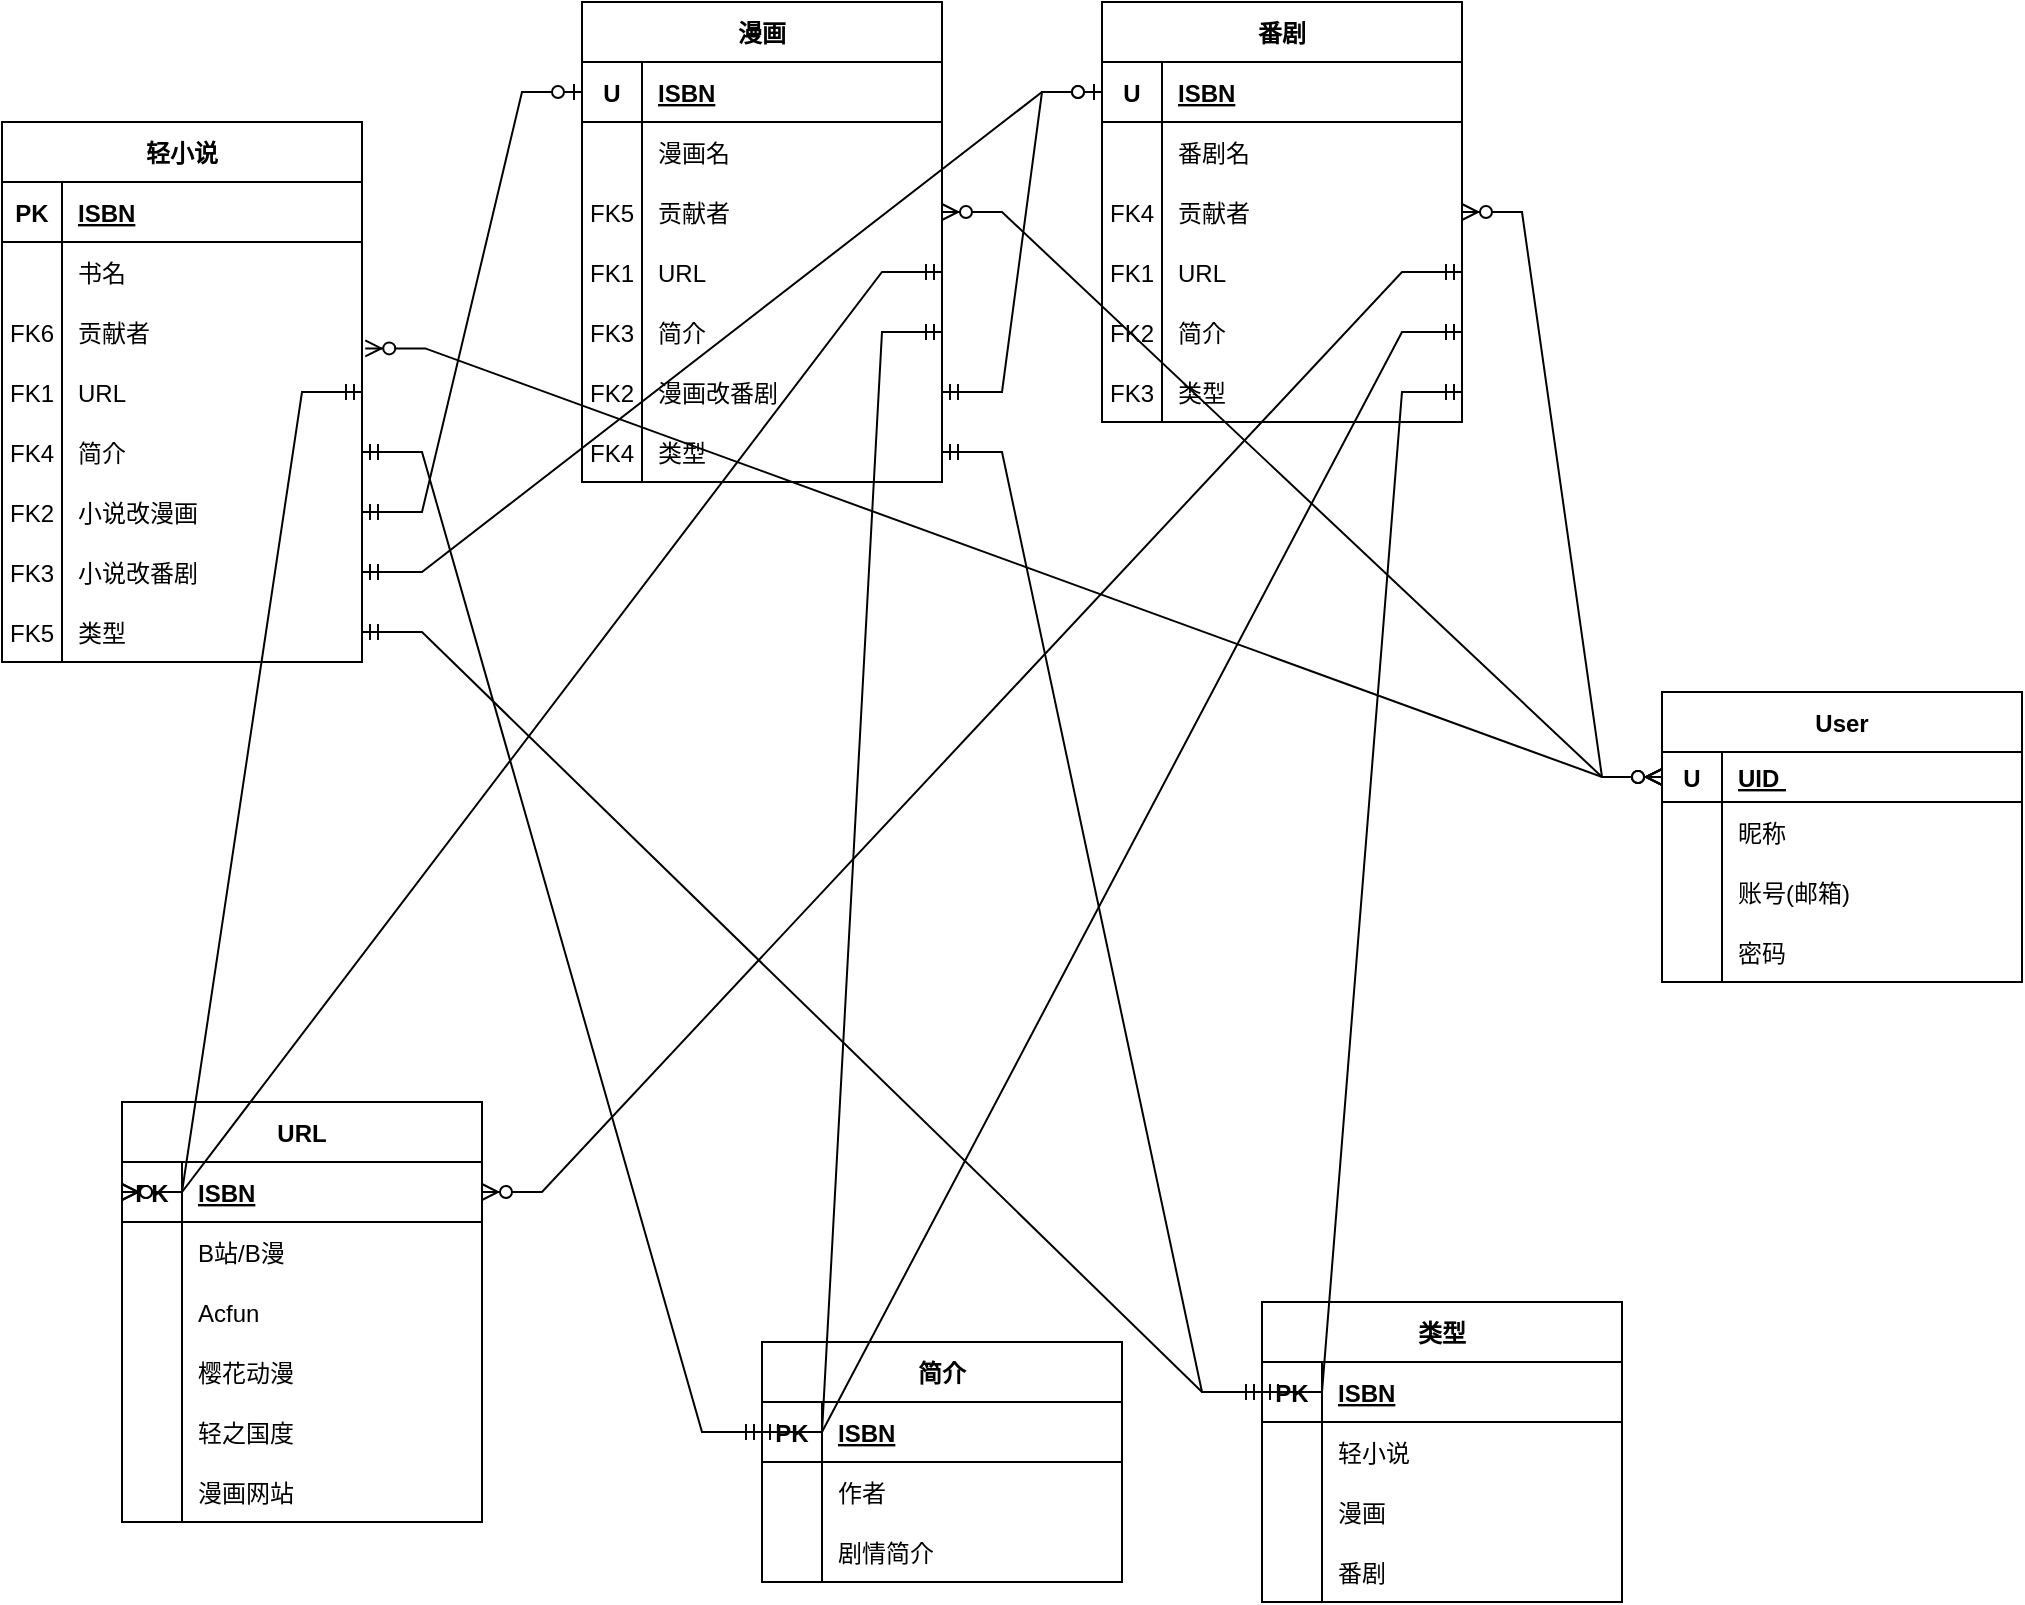 <mxfile version="20.8.16" type="device"><diagram id="R2lEEEUBdFMjLlhIrx00" name="Page-1"><mxGraphModel dx="1050" dy="629" grid="1" gridSize="10" guides="1" tooltips="1" connect="1" arrows="1" fold="1" page="1" pageScale="1" pageWidth="850" pageHeight="1100" math="0" shadow="0" extFonts="Permanent Marker^https://fonts.googleapis.com/css?family=Permanent+Marker"><root><mxCell id="0"/><mxCell id="1" parent="0"/><mxCell id="3ui_xK7xJdjEdf-9Djij-5" value="User" style="shape=table;startSize=30;container=1;collapsible=1;childLayout=tableLayout;fixedRows=1;rowLines=0;fontStyle=1;align=center;resizeLast=1;" parent="1" vertex="1"><mxGeometry x="860" y="475" width="180" height="145" as="geometry"/></mxCell><mxCell id="3ui_xK7xJdjEdf-9Djij-6" value="" style="shape=tableRow;horizontal=0;startSize=0;swimlaneHead=0;swimlaneBody=0;fillColor=none;collapsible=0;dropTarget=0;points=[[0,0.5],[1,0.5]];portConstraint=eastwest;top=0;left=0;right=0;bottom=1;" parent="3ui_xK7xJdjEdf-9Djij-5" vertex="1"><mxGeometry y="30" width="180" height="25" as="geometry"/></mxCell><mxCell id="3ui_xK7xJdjEdf-9Djij-7" value="U" style="shape=partialRectangle;connectable=0;fillColor=none;top=0;left=0;bottom=0;right=0;fontStyle=1;overflow=hidden;" parent="3ui_xK7xJdjEdf-9Djij-6" vertex="1"><mxGeometry width="30" height="25" as="geometry"><mxRectangle width="30" height="25" as="alternateBounds"/></mxGeometry></mxCell><mxCell id="3ui_xK7xJdjEdf-9Djij-8" value="UID " style="shape=partialRectangle;connectable=0;fillColor=none;top=0;left=0;bottom=0;right=0;align=left;spacingLeft=6;fontStyle=5;overflow=hidden;" parent="3ui_xK7xJdjEdf-9Djij-6" vertex="1"><mxGeometry x="30" width="150" height="25" as="geometry"><mxRectangle width="150" height="25" as="alternateBounds"/></mxGeometry></mxCell><mxCell id="3ui_xK7xJdjEdf-9Djij-9" value="" style="shape=tableRow;horizontal=0;startSize=0;swimlaneHead=0;swimlaneBody=0;fillColor=none;collapsible=0;dropTarget=0;points=[[0,0.5],[1,0.5]];portConstraint=eastwest;top=0;left=0;right=0;bottom=0;" parent="3ui_xK7xJdjEdf-9Djij-5" vertex="1"><mxGeometry y="55" width="180" height="30" as="geometry"/></mxCell><mxCell id="3ui_xK7xJdjEdf-9Djij-10" value="" style="shape=partialRectangle;connectable=0;fillColor=none;top=0;left=0;bottom=0;right=0;editable=1;overflow=hidden;" parent="3ui_xK7xJdjEdf-9Djij-9" vertex="1"><mxGeometry width="30" height="30" as="geometry"><mxRectangle width="30" height="30" as="alternateBounds"/></mxGeometry></mxCell><mxCell id="3ui_xK7xJdjEdf-9Djij-11" value="昵称" style="shape=partialRectangle;connectable=0;fillColor=none;top=0;left=0;bottom=0;right=0;align=left;spacingLeft=6;overflow=hidden;" parent="3ui_xK7xJdjEdf-9Djij-9" vertex="1"><mxGeometry x="30" width="150" height="30" as="geometry"><mxRectangle width="150" height="30" as="alternateBounds"/></mxGeometry></mxCell><mxCell id="3ui_xK7xJdjEdf-9Djij-15" value="" style="shape=tableRow;horizontal=0;startSize=0;swimlaneHead=0;swimlaneBody=0;fillColor=none;collapsible=0;dropTarget=0;points=[[0,0.5],[1,0.5]];portConstraint=eastwest;top=0;left=0;right=0;bottom=0;" parent="3ui_xK7xJdjEdf-9Djij-5" vertex="1"><mxGeometry y="85" width="180" height="30" as="geometry"/></mxCell><mxCell id="3ui_xK7xJdjEdf-9Djij-16" value="" style="shape=partialRectangle;connectable=0;fillColor=none;top=0;left=0;bottom=0;right=0;editable=1;overflow=hidden;" parent="3ui_xK7xJdjEdf-9Djij-15" vertex="1"><mxGeometry width="30" height="30" as="geometry"><mxRectangle width="30" height="30" as="alternateBounds"/></mxGeometry></mxCell><mxCell id="3ui_xK7xJdjEdf-9Djij-17" value="账号(邮箱)" style="shape=partialRectangle;connectable=0;fillColor=none;top=0;left=0;bottom=0;right=0;align=left;spacingLeft=6;overflow=hidden;" parent="3ui_xK7xJdjEdf-9Djij-15" vertex="1"><mxGeometry x="30" width="150" height="30" as="geometry"><mxRectangle width="150" height="30" as="alternateBounds"/></mxGeometry></mxCell><mxCell id="3ui_xK7xJdjEdf-9Djij-18" value="" style="shape=tableRow;horizontal=0;startSize=0;swimlaneHead=0;swimlaneBody=0;fillColor=none;collapsible=0;dropTarget=0;points=[[0,0.5],[1,0.5]];portConstraint=eastwest;top=0;left=0;right=0;bottom=0;" parent="3ui_xK7xJdjEdf-9Djij-5" vertex="1"><mxGeometry y="115" width="180" height="30" as="geometry"/></mxCell><mxCell id="3ui_xK7xJdjEdf-9Djij-19" value="" style="shape=partialRectangle;connectable=0;fillColor=none;top=0;left=0;bottom=0;right=0;editable=1;overflow=hidden;" parent="3ui_xK7xJdjEdf-9Djij-18" vertex="1"><mxGeometry width="30" height="30" as="geometry"><mxRectangle width="30" height="30" as="alternateBounds"/></mxGeometry></mxCell><mxCell id="3ui_xK7xJdjEdf-9Djij-20" value="密码" style="shape=partialRectangle;connectable=0;fillColor=none;top=0;left=0;bottom=0;right=0;align=left;spacingLeft=6;overflow=hidden;" parent="3ui_xK7xJdjEdf-9Djij-18" vertex="1"><mxGeometry x="30" width="150" height="30" as="geometry"><mxRectangle width="150" height="30" as="alternateBounds"/></mxGeometry></mxCell><mxCell id="3ui_xK7xJdjEdf-9Djij-45" value="轻小说" style="shape=table;startSize=30;container=1;collapsible=1;childLayout=tableLayout;fixedRows=1;rowLines=0;fontStyle=1;align=center;resizeLast=1;" parent="1" vertex="1"><mxGeometry x="30" y="190" width="180" height="270" as="geometry"/></mxCell><mxCell id="3ui_xK7xJdjEdf-9Djij-46" value="" style="shape=tableRow;horizontal=0;startSize=0;swimlaneHead=0;swimlaneBody=0;fillColor=none;collapsible=0;dropTarget=0;points=[[0,0.5],[1,0.5]];portConstraint=eastwest;top=0;left=0;right=0;bottom=1;" parent="3ui_xK7xJdjEdf-9Djij-45" vertex="1"><mxGeometry y="30" width="180" height="30" as="geometry"/></mxCell><mxCell id="3ui_xK7xJdjEdf-9Djij-47" value="PK" style="shape=partialRectangle;connectable=0;fillColor=none;top=0;left=0;bottom=0;right=0;fontStyle=1;overflow=hidden;" parent="3ui_xK7xJdjEdf-9Djij-46" vertex="1"><mxGeometry width="30" height="30" as="geometry"><mxRectangle width="30" height="30" as="alternateBounds"/></mxGeometry></mxCell><mxCell id="3ui_xK7xJdjEdf-9Djij-48" value="ISBN" style="shape=partialRectangle;connectable=0;fillColor=none;top=0;left=0;bottom=0;right=0;align=left;spacingLeft=6;fontStyle=5;overflow=hidden;" parent="3ui_xK7xJdjEdf-9Djij-46" vertex="1"><mxGeometry x="30" width="150" height="30" as="geometry"><mxRectangle width="150" height="30" as="alternateBounds"/></mxGeometry></mxCell><mxCell id="3ui_xK7xJdjEdf-9Djij-49" value="" style="shape=tableRow;horizontal=0;startSize=0;swimlaneHead=0;swimlaneBody=0;fillColor=none;collapsible=0;dropTarget=0;points=[[0,0.5],[1,0.5]];portConstraint=eastwest;top=0;left=0;right=0;bottom=0;" parent="3ui_xK7xJdjEdf-9Djij-45" vertex="1"><mxGeometry y="60" width="180" height="30" as="geometry"/></mxCell><mxCell id="3ui_xK7xJdjEdf-9Djij-50" value="" style="shape=partialRectangle;connectable=0;fillColor=none;top=0;left=0;bottom=0;right=0;editable=1;overflow=hidden;" parent="3ui_xK7xJdjEdf-9Djij-49" vertex="1"><mxGeometry width="30" height="30" as="geometry"><mxRectangle width="30" height="30" as="alternateBounds"/></mxGeometry></mxCell><mxCell id="3ui_xK7xJdjEdf-9Djij-51" value="书名" style="shape=partialRectangle;connectable=0;fillColor=none;top=0;left=0;bottom=0;right=0;align=left;spacingLeft=6;overflow=hidden;" parent="3ui_xK7xJdjEdf-9Djij-49" vertex="1"><mxGeometry x="30" width="150" height="30" as="geometry"><mxRectangle width="150" height="30" as="alternateBounds"/></mxGeometry></mxCell><mxCell id="3ui_xK7xJdjEdf-9Djij-52" value="" style="shape=tableRow;horizontal=0;startSize=0;swimlaneHead=0;swimlaneBody=0;fillColor=none;collapsible=0;dropTarget=0;points=[[0,0.5],[1,0.5]];portConstraint=eastwest;top=0;left=0;right=0;bottom=0;" parent="3ui_xK7xJdjEdf-9Djij-45" vertex="1"><mxGeometry y="90" width="180" height="30" as="geometry"/></mxCell><mxCell id="3ui_xK7xJdjEdf-9Djij-53" value="FK6" style="shape=partialRectangle;connectable=0;fillColor=none;top=0;left=0;bottom=0;right=0;editable=1;overflow=hidden;" parent="3ui_xK7xJdjEdf-9Djij-52" vertex="1"><mxGeometry width="30" height="30" as="geometry"><mxRectangle width="30" height="30" as="alternateBounds"/></mxGeometry></mxCell><mxCell id="3ui_xK7xJdjEdf-9Djij-54" value="贡献者" style="shape=partialRectangle;connectable=0;fillColor=none;top=0;left=0;bottom=0;right=0;align=left;spacingLeft=6;overflow=hidden;" parent="3ui_xK7xJdjEdf-9Djij-52" vertex="1"><mxGeometry x="30" width="150" height="30" as="geometry"><mxRectangle width="150" height="30" as="alternateBounds"/></mxGeometry></mxCell><mxCell id="3ui_xK7xJdjEdf-9Djij-116" value="" style="shape=tableRow;horizontal=0;startSize=0;swimlaneHead=0;swimlaneBody=0;fillColor=none;collapsible=0;dropTarget=0;points=[[0,0.5],[1,0.5]];portConstraint=eastwest;top=0;left=0;right=0;bottom=0;" parent="3ui_xK7xJdjEdf-9Djij-45" vertex="1"><mxGeometry y="120" width="180" height="30" as="geometry"/></mxCell><mxCell id="3ui_xK7xJdjEdf-9Djij-117" value="FK1" style="shape=partialRectangle;connectable=0;fillColor=none;top=0;left=0;bottom=0;right=0;editable=1;overflow=hidden;" parent="3ui_xK7xJdjEdf-9Djij-116" vertex="1"><mxGeometry width="30" height="30" as="geometry"><mxRectangle width="30" height="30" as="alternateBounds"/></mxGeometry></mxCell><mxCell id="3ui_xK7xJdjEdf-9Djij-118" value="URL" style="shape=partialRectangle;connectable=0;fillColor=none;top=0;left=0;bottom=0;right=0;align=left;spacingLeft=6;overflow=hidden;" parent="3ui_xK7xJdjEdf-9Djij-116" vertex="1"><mxGeometry x="30" width="150" height="30" as="geometry"><mxRectangle width="150" height="30" as="alternateBounds"/></mxGeometry></mxCell><mxCell id="3ui_xK7xJdjEdf-9Djij-55" value="" style="shape=tableRow;horizontal=0;startSize=0;swimlaneHead=0;swimlaneBody=0;fillColor=none;collapsible=0;dropTarget=0;points=[[0,0.5],[1,0.5]];portConstraint=eastwest;top=0;left=0;right=0;bottom=0;" parent="3ui_xK7xJdjEdf-9Djij-45" vertex="1"><mxGeometry y="150" width="180" height="30" as="geometry"/></mxCell><mxCell id="3ui_xK7xJdjEdf-9Djij-56" value="FK4" style="shape=partialRectangle;connectable=0;fillColor=none;top=0;left=0;bottom=0;right=0;editable=1;overflow=hidden;" parent="3ui_xK7xJdjEdf-9Djij-55" vertex="1"><mxGeometry width="30" height="30" as="geometry"><mxRectangle width="30" height="30" as="alternateBounds"/></mxGeometry></mxCell><mxCell id="3ui_xK7xJdjEdf-9Djij-57" value="简介" style="shape=partialRectangle;connectable=0;fillColor=none;top=0;left=0;bottom=0;right=0;align=left;spacingLeft=6;overflow=hidden;" parent="3ui_xK7xJdjEdf-9Djij-55" vertex="1"><mxGeometry x="30" width="150" height="30" as="geometry"><mxRectangle width="150" height="30" as="alternateBounds"/></mxGeometry></mxCell><mxCell id="3ui_xK7xJdjEdf-9Djij-132" value="" style="shape=tableRow;horizontal=0;startSize=0;swimlaneHead=0;swimlaneBody=0;fillColor=none;collapsible=0;dropTarget=0;points=[[0,0.5],[1,0.5]];portConstraint=eastwest;top=0;left=0;right=0;bottom=0;" parent="3ui_xK7xJdjEdf-9Djij-45" vertex="1"><mxGeometry y="180" width="180" height="30" as="geometry"/></mxCell><mxCell id="3ui_xK7xJdjEdf-9Djij-133" value="FK2" style="shape=partialRectangle;connectable=0;fillColor=none;top=0;left=0;bottom=0;right=0;editable=1;overflow=hidden;" parent="3ui_xK7xJdjEdf-9Djij-132" vertex="1"><mxGeometry width="30" height="30" as="geometry"><mxRectangle width="30" height="30" as="alternateBounds"/></mxGeometry></mxCell><mxCell id="3ui_xK7xJdjEdf-9Djij-134" value="小说改漫画" style="shape=partialRectangle;connectable=0;fillColor=none;top=0;left=0;bottom=0;right=0;align=left;spacingLeft=6;overflow=hidden;" parent="3ui_xK7xJdjEdf-9Djij-132" vertex="1"><mxGeometry x="30" width="150" height="30" as="geometry"><mxRectangle width="150" height="30" as="alternateBounds"/></mxGeometry></mxCell><mxCell id="3ui_xK7xJdjEdf-9Djij-189" value="" style="shape=tableRow;horizontal=0;startSize=0;swimlaneHead=0;swimlaneBody=0;fillColor=none;collapsible=0;dropTarget=0;points=[[0,0.5],[1,0.5]];portConstraint=eastwest;top=0;left=0;right=0;bottom=0;" parent="3ui_xK7xJdjEdf-9Djij-45" vertex="1"><mxGeometry y="210" width="180" height="30" as="geometry"/></mxCell><mxCell id="3ui_xK7xJdjEdf-9Djij-190" value="FK3" style="shape=partialRectangle;connectable=0;fillColor=none;top=0;left=0;bottom=0;right=0;editable=1;overflow=hidden;" parent="3ui_xK7xJdjEdf-9Djij-189" vertex="1"><mxGeometry width="30" height="30" as="geometry"><mxRectangle width="30" height="30" as="alternateBounds"/></mxGeometry></mxCell><mxCell id="3ui_xK7xJdjEdf-9Djij-191" value="小说改番剧" style="shape=partialRectangle;connectable=0;fillColor=none;top=0;left=0;bottom=0;right=0;align=left;spacingLeft=6;overflow=hidden;" parent="3ui_xK7xJdjEdf-9Djij-189" vertex="1"><mxGeometry x="30" width="150" height="30" as="geometry"><mxRectangle width="150" height="30" as="alternateBounds"/></mxGeometry></mxCell><mxCell id="3ui_xK7xJdjEdf-9Djij-135" value="" style="shape=tableRow;horizontal=0;startSize=0;swimlaneHead=0;swimlaneBody=0;fillColor=none;collapsible=0;dropTarget=0;points=[[0,0.5],[1,0.5]];portConstraint=eastwest;top=0;left=0;right=0;bottom=0;" parent="3ui_xK7xJdjEdf-9Djij-45" vertex="1"><mxGeometry y="240" width="180" height="30" as="geometry"/></mxCell><mxCell id="3ui_xK7xJdjEdf-9Djij-136" value="FK5" style="shape=partialRectangle;connectable=0;fillColor=none;top=0;left=0;bottom=0;right=0;editable=1;overflow=hidden;" parent="3ui_xK7xJdjEdf-9Djij-135" vertex="1"><mxGeometry width="30" height="30" as="geometry"><mxRectangle width="30" height="30" as="alternateBounds"/></mxGeometry></mxCell><mxCell id="3ui_xK7xJdjEdf-9Djij-137" value="类型" style="shape=partialRectangle;connectable=0;fillColor=none;top=0;left=0;bottom=0;right=0;align=left;spacingLeft=6;overflow=hidden;" parent="3ui_xK7xJdjEdf-9Djij-135" vertex="1"><mxGeometry x="30" width="150" height="30" as="geometry"><mxRectangle width="150" height="30" as="alternateBounds"/></mxGeometry></mxCell><mxCell id="3ui_xK7xJdjEdf-9Djij-59" value="漫画" style="shape=table;startSize=30;container=1;collapsible=1;childLayout=tableLayout;fixedRows=1;rowLines=0;fontStyle=1;align=center;resizeLast=1;" parent="1" vertex="1"><mxGeometry x="320" y="130" width="180" height="240" as="geometry"/></mxCell><mxCell id="3ui_xK7xJdjEdf-9Djij-60" value="" style="shape=tableRow;horizontal=0;startSize=0;swimlaneHead=0;swimlaneBody=0;fillColor=none;collapsible=0;dropTarget=0;points=[[0,0.5],[1,0.5]];portConstraint=eastwest;top=0;left=0;right=0;bottom=1;" parent="3ui_xK7xJdjEdf-9Djij-59" vertex="1"><mxGeometry y="30" width="180" height="30" as="geometry"/></mxCell><mxCell id="3ui_xK7xJdjEdf-9Djij-61" value="U" style="shape=partialRectangle;connectable=0;fillColor=none;top=0;left=0;bottom=0;right=0;fontStyle=1;overflow=hidden;" parent="3ui_xK7xJdjEdf-9Djij-60" vertex="1"><mxGeometry width="30" height="30" as="geometry"><mxRectangle width="30" height="30" as="alternateBounds"/></mxGeometry></mxCell><mxCell id="3ui_xK7xJdjEdf-9Djij-62" value="ISBN" style="shape=partialRectangle;connectable=0;fillColor=none;top=0;left=0;bottom=0;right=0;align=left;spacingLeft=6;fontStyle=5;overflow=hidden;" parent="3ui_xK7xJdjEdf-9Djij-60" vertex="1"><mxGeometry x="30" width="150" height="30" as="geometry"><mxRectangle width="150" height="30" as="alternateBounds"/></mxGeometry></mxCell><mxCell id="3ui_xK7xJdjEdf-9Djij-63" value="" style="shape=tableRow;horizontal=0;startSize=0;swimlaneHead=0;swimlaneBody=0;fillColor=none;collapsible=0;dropTarget=0;points=[[0,0.5],[1,0.5]];portConstraint=eastwest;top=0;left=0;right=0;bottom=0;" parent="3ui_xK7xJdjEdf-9Djij-59" vertex="1"><mxGeometry y="60" width="180" height="30" as="geometry"/></mxCell><mxCell id="3ui_xK7xJdjEdf-9Djij-64" value="" style="shape=partialRectangle;connectable=0;fillColor=none;top=0;left=0;bottom=0;right=0;editable=1;overflow=hidden;" parent="3ui_xK7xJdjEdf-9Djij-63" vertex="1"><mxGeometry width="30" height="30" as="geometry"><mxRectangle width="30" height="30" as="alternateBounds"/></mxGeometry></mxCell><mxCell id="3ui_xK7xJdjEdf-9Djij-65" value="漫画名    " style="shape=partialRectangle;connectable=0;fillColor=none;top=0;left=0;bottom=0;right=0;align=left;spacingLeft=6;overflow=hidden;" parent="3ui_xK7xJdjEdf-9Djij-63" vertex="1"><mxGeometry x="30" width="150" height="30" as="geometry"><mxRectangle width="150" height="30" as="alternateBounds"/></mxGeometry></mxCell><mxCell id="3ui_xK7xJdjEdf-9Djij-66" value="" style="shape=tableRow;horizontal=0;startSize=0;swimlaneHead=0;swimlaneBody=0;fillColor=none;collapsible=0;dropTarget=0;points=[[0,0.5],[1,0.5]];portConstraint=eastwest;top=0;left=0;right=0;bottom=0;" parent="3ui_xK7xJdjEdf-9Djij-59" vertex="1"><mxGeometry y="90" width="180" height="30" as="geometry"/></mxCell><mxCell id="3ui_xK7xJdjEdf-9Djij-67" value="FK5" style="shape=partialRectangle;connectable=0;fillColor=none;top=0;left=0;bottom=0;right=0;editable=1;overflow=hidden;" parent="3ui_xK7xJdjEdf-9Djij-66" vertex="1"><mxGeometry width="30" height="30" as="geometry"><mxRectangle width="30" height="30" as="alternateBounds"/></mxGeometry></mxCell><mxCell id="3ui_xK7xJdjEdf-9Djij-68" value="贡献者" style="shape=partialRectangle;connectable=0;fillColor=none;top=0;left=0;bottom=0;right=0;align=left;spacingLeft=6;overflow=hidden;" parent="3ui_xK7xJdjEdf-9Djij-66" vertex="1"><mxGeometry x="30" width="150" height="30" as="geometry"><mxRectangle width="150" height="30" as="alternateBounds"/></mxGeometry></mxCell><mxCell id="3ui_xK7xJdjEdf-9Djij-120" value="" style="shape=tableRow;horizontal=0;startSize=0;swimlaneHead=0;swimlaneBody=0;fillColor=none;collapsible=0;dropTarget=0;points=[[0,0.5],[1,0.5]];portConstraint=eastwest;top=0;left=0;right=0;bottom=0;" parent="3ui_xK7xJdjEdf-9Djij-59" vertex="1"><mxGeometry y="120" width="180" height="30" as="geometry"/></mxCell><mxCell id="3ui_xK7xJdjEdf-9Djij-121" value="FK1" style="shape=partialRectangle;connectable=0;fillColor=none;top=0;left=0;bottom=0;right=0;editable=1;overflow=hidden;" parent="3ui_xK7xJdjEdf-9Djij-120" vertex="1"><mxGeometry width="30" height="30" as="geometry"><mxRectangle width="30" height="30" as="alternateBounds"/></mxGeometry></mxCell><mxCell id="3ui_xK7xJdjEdf-9Djij-122" value="URL" style="shape=partialRectangle;connectable=0;fillColor=none;top=0;left=0;bottom=0;right=0;align=left;spacingLeft=6;overflow=hidden;" parent="3ui_xK7xJdjEdf-9Djij-120" vertex="1"><mxGeometry x="30" width="150" height="30" as="geometry"><mxRectangle width="150" height="30" as="alternateBounds"/></mxGeometry></mxCell><mxCell id="3ui_xK7xJdjEdf-9Djij-123" value="" style="shape=tableRow;horizontal=0;startSize=0;swimlaneHead=0;swimlaneBody=0;fillColor=none;collapsible=0;dropTarget=0;points=[[0,0.5],[1,0.5]];portConstraint=eastwest;top=0;left=0;right=0;bottom=0;" parent="3ui_xK7xJdjEdf-9Djij-59" vertex="1"><mxGeometry y="150" width="180" height="30" as="geometry"/></mxCell><mxCell id="3ui_xK7xJdjEdf-9Djij-124" value="FK3" style="shape=partialRectangle;connectable=0;fillColor=none;top=0;left=0;bottom=0;right=0;editable=1;overflow=hidden;" parent="3ui_xK7xJdjEdf-9Djij-123" vertex="1"><mxGeometry width="30" height="30" as="geometry"><mxRectangle width="30" height="30" as="alternateBounds"/></mxGeometry></mxCell><mxCell id="3ui_xK7xJdjEdf-9Djij-125" value="简介" style="shape=partialRectangle;connectable=0;fillColor=none;top=0;left=0;bottom=0;right=0;align=left;spacingLeft=6;overflow=hidden;" parent="3ui_xK7xJdjEdf-9Djij-123" vertex="1"><mxGeometry x="30" width="150" height="30" as="geometry"><mxRectangle width="150" height="30" as="alternateBounds"/></mxGeometry></mxCell><mxCell id="3ui_xK7xJdjEdf-9Djij-192" value="" style="shape=tableRow;horizontal=0;startSize=0;swimlaneHead=0;swimlaneBody=0;fillColor=none;collapsible=0;dropTarget=0;points=[[0,0.5],[1,0.5]];portConstraint=eastwest;top=0;left=0;right=0;bottom=0;" parent="3ui_xK7xJdjEdf-9Djij-59" vertex="1"><mxGeometry y="180" width="180" height="30" as="geometry"/></mxCell><mxCell id="3ui_xK7xJdjEdf-9Djij-193" value="FK2" style="shape=partialRectangle;connectable=0;fillColor=none;top=0;left=0;bottom=0;right=0;editable=1;overflow=hidden;" parent="3ui_xK7xJdjEdf-9Djij-192" vertex="1"><mxGeometry width="30" height="30" as="geometry"><mxRectangle width="30" height="30" as="alternateBounds"/></mxGeometry></mxCell><mxCell id="3ui_xK7xJdjEdf-9Djij-194" value="漫画改番剧" style="shape=partialRectangle;connectable=0;fillColor=none;top=0;left=0;bottom=0;right=0;align=left;spacingLeft=6;overflow=hidden;" parent="3ui_xK7xJdjEdf-9Djij-192" vertex="1"><mxGeometry x="30" width="150" height="30" as="geometry"><mxRectangle width="150" height="30" as="alternateBounds"/></mxGeometry></mxCell><mxCell id="3ui_xK7xJdjEdf-9Djij-139" value="" style="shape=tableRow;horizontal=0;startSize=0;swimlaneHead=0;swimlaneBody=0;fillColor=none;collapsible=0;dropTarget=0;points=[[0,0.5],[1,0.5]];portConstraint=eastwest;top=0;left=0;right=0;bottom=0;" parent="3ui_xK7xJdjEdf-9Djij-59" vertex="1"><mxGeometry y="210" width="180" height="30" as="geometry"/></mxCell><mxCell id="3ui_xK7xJdjEdf-9Djij-140" value="FK4" style="shape=partialRectangle;connectable=0;fillColor=none;top=0;left=0;bottom=0;right=0;editable=1;overflow=hidden;" parent="3ui_xK7xJdjEdf-9Djij-139" vertex="1"><mxGeometry width="30" height="30" as="geometry"><mxRectangle width="30" height="30" as="alternateBounds"/></mxGeometry></mxCell><mxCell id="3ui_xK7xJdjEdf-9Djij-141" value="类型" style="shape=partialRectangle;connectable=0;fillColor=none;top=0;left=0;bottom=0;right=0;align=left;spacingLeft=6;overflow=hidden;" parent="3ui_xK7xJdjEdf-9Djij-139" vertex="1"><mxGeometry x="30" width="150" height="30" as="geometry"><mxRectangle width="150" height="30" as="alternateBounds"/></mxGeometry></mxCell><mxCell id="3ui_xK7xJdjEdf-9Djij-72" value="番剧" style="shape=table;startSize=30;container=1;collapsible=1;childLayout=tableLayout;fixedRows=1;rowLines=0;fontStyle=1;align=center;resizeLast=1;" parent="1" vertex="1"><mxGeometry x="580" y="130" width="180" height="210" as="geometry"/></mxCell><mxCell id="3ui_xK7xJdjEdf-9Djij-73" value="" style="shape=tableRow;horizontal=0;startSize=0;swimlaneHead=0;swimlaneBody=0;fillColor=none;collapsible=0;dropTarget=0;points=[[0,0.5],[1,0.5]];portConstraint=eastwest;top=0;left=0;right=0;bottom=1;" parent="3ui_xK7xJdjEdf-9Djij-72" vertex="1"><mxGeometry y="30" width="180" height="30" as="geometry"/></mxCell><mxCell id="3ui_xK7xJdjEdf-9Djij-74" value="U" style="shape=partialRectangle;connectable=0;fillColor=none;top=0;left=0;bottom=0;right=0;fontStyle=1;overflow=hidden;" parent="3ui_xK7xJdjEdf-9Djij-73" vertex="1"><mxGeometry width="30" height="30" as="geometry"><mxRectangle width="30" height="30" as="alternateBounds"/></mxGeometry></mxCell><mxCell id="3ui_xK7xJdjEdf-9Djij-75" value="ISBN" style="shape=partialRectangle;connectable=0;fillColor=none;top=0;left=0;bottom=0;right=0;align=left;spacingLeft=6;fontStyle=5;overflow=hidden;" parent="3ui_xK7xJdjEdf-9Djij-73" vertex="1"><mxGeometry x="30" width="150" height="30" as="geometry"><mxRectangle width="150" height="30" as="alternateBounds"/></mxGeometry></mxCell><mxCell id="3ui_xK7xJdjEdf-9Djij-76" value="" style="shape=tableRow;horizontal=0;startSize=0;swimlaneHead=0;swimlaneBody=0;fillColor=none;collapsible=0;dropTarget=0;points=[[0,0.5],[1,0.5]];portConstraint=eastwest;top=0;left=0;right=0;bottom=0;" parent="3ui_xK7xJdjEdf-9Djij-72" vertex="1"><mxGeometry y="60" width="180" height="30" as="geometry"/></mxCell><mxCell id="3ui_xK7xJdjEdf-9Djij-77" value="" style="shape=partialRectangle;connectable=0;fillColor=none;top=0;left=0;bottom=0;right=0;editable=1;overflow=hidden;" parent="3ui_xK7xJdjEdf-9Djij-76" vertex="1"><mxGeometry width="30" height="30" as="geometry"><mxRectangle width="30" height="30" as="alternateBounds"/></mxGeometry></mxCell><mxCell id="3ui_xK7xJdjEdf-9Djij-78" value="番剧名" style="shape=partialRectangle;connectable=0;fillColor=none;top=0;left=0;bottom=0;right=0;align=left;spacingLeft=6;overflow=hidden;" parent="3ui_xK7xJdjEdf-9Djij-76" vertex="1"><mxGeometry x="30" width="150" height="30" as="geometry"><mxRectangle width="150" height="30" as="alternateBounds"/></mxGeometry></mxCell><mxCell id="3ui_xK7xJdjEdf-9Djij-79" value="" style="shape=tableRow;horizontal=0;startSize=0;swimlaneHead=0;swimlaneBody=0;fillColor=none;collapsible=0;dropTarget=0;points=[[0,0.5],[1,0.5]];portConstraint=eastwest;top=0;left=0;right=0;bottom=0;" parent="3ui_xK7xJdjEdf-9Djij-72" vertex="1"><mxGeometry y="90" width="180" height="30" as="geometry"/></mxCell><mxCell id="3ui_xK7xJdjEdf-9Djij-80" value="FK4" style="shape=partialRectangle;connectable=0;fillColor=none;top=0;left=0;bottom=0;right=0;editable=1;overflow=hidden;" parent="3ui_xK7xJdjEdf-9Djij-79" vertex="1"><mxGeometry width="30" height="30" as="geometry"><mxRectangle width="30" height="30" as="alternateBounds"/></mxGeometry></mxCell><mxCell id="3ui_xK7xJdjEdf-9Djij-81" value="贡献者" style="shape=partialRectangle;connectable=0;fillColor=none;top=0;left=0;bottom=0;right=0;align=left;spacingLeft=6;overflow=hidden;" parent="3ui_xK7xJdjEdf-9Djij-79" vertex="1"><mxGeometry x="30" width="150" height="30" as="geometry"><mxRectangle width="150" height="30" as="alternateBounds"/></mxGeometry></mxCell><mxCell id="3ui_xK7xJdjEdf-9Djij-126" value="" style="shape=tableRow;horizontal=0;startSize=0;swimlaneHead=0;swimlaneBody=0;fillColor=none;collapsible=0;dropTarget=0;points=[[0,0.5],[1,0.5]];portConstraint=eastwest;top=0;left=0;right=0;bottom=0;" parent="3ui_xK7xJdjEdf-9Djij-72" vertex="1"><mxGeometry y="120" width="180" height="30" as="geometry"/></mxCell><mxCell id="3ui_xK7xJdjEdf-9Djij-127" value="FK1" style="shape=partialRectangle;connectable=0;fillColor=none;top=0;left=0;bottom=0;right=0;editable=1;overflow=hidden;" parent="3ui_xK7xJdjEdf-9Djij-126" vertex="1"><mxGeometry width="30" height="30" as="geometry"><mxRectangle width="30" height="30" as="alternateBounds"/></mxGeometry></mxCell><mxCell id="3ui_xK7xJdjEdf-9Djij-128" value="URL" style="shape=partialRectangle;connectable=0;fillColor=none;top=0;left=0;bottom=0;right=0;align=left;spacingLeft=6;overflow=hidden;" parent="3ui_xK7xJdjEdf-9Djij-126" vertex="1"><mxGeometry x="30" width="150" height="30" as="geometry"><mxRectangle width="150" height="30" as="alternateBounds"/></mxGeometry></mxCell><mxCell id="3ui_xK7xJdjEdf-9Djij-195" value="" style="shape=tableRow;horizontal=0;startSize=0;swimlaneHead=0;swimlaneBody=0;fillColor=none;collapsible=0;dropTarget=0;points=[[0,0.5],[1,0.5]];portConstraint=eastwest;top=0;left=0;right=0;bottom=0;" parent="3ui_xK7xJdjEdf-9Djij-72" vertex="1"><mxGeometry y="150" width="180" height="30" as="geometry"/></mxCell><mxCell id="3ui_xK7xJdjEdf-9Djij-196" value="FK2" style="shape=partialRectangle;connectable=0;fillColor=none;top=0;left=0;bottom=0;right=0;editable=1;overflow=hidden;" parent="3ui_xK7xJdjEdf-9Djij-195" vertex="1"><mxGeometry width="30" height="30" as="geometry"><mxRectangle width="30" height="30" as="alternateBounds"/></mxGeometry></mxCell><mxCell id="3ui_xK7xJdjEdf-9Djij-197" value="简介" style="shape=partialRectangle;connectable=0;fillColor=none;top=0;left=0;bottom=0;right=0;align=left;spacingLeft=6;overflow=hidden;" parent="3ui_xK7xJdjEdf-9Djij-195" vertex="1"><mxGeometry x="30" width="150" height="30" as="geometry"><mxRectangle width="150" height="30" as="alternateBounds"/></mxGeometry></mxCell><mxCell id="3ui_xK7xJdjEdf-9Djij-129" value="" style="shape=tableRow;horizontal=0;startSize=0;swimlaneHead=0;swimlaneBody=0;fillColor=none;collapsible=0;dropTarget=0;points=[[0,0.5],[1,0.5]];portConstraint=eastwest;top=0;left=0;right=0;bottom=0;" parent="3ui_xK7xJdjEdf-9Djij-72" vertex="1"><mxGeometry y="180" width="180" height="30" as="geometry"/></mxCell><mxCell id="3ui_xK7xJdjEdf-9Djij-130" value="FK3" style="shape=partialRectangle;connectable=0;fillColor=none;top=0;left=0;bottom=0;right=0;editable=1;overflow=hidden;" parent="3ui_xK7xJdjEdf-9Djij-129" vertex="1"><mxGeometry width="30" height="30" as="geometry"><mxRectangle width="30" height="30" as="alternateBounds"/></mxGeometry></mxCell><mxCell id="3ui_xK7xJdjEdf-9Djij-131" value="类型" style="shape=partialRectangle;connectable=0;fillColor=none;top=0;left=0;bottom=0;right=0;align=left;spacingLeft=6;overflow=hidden;" parent="3ui_xK7xJdjEdf-9Djij-129" vertex="1"><mxGeometry x="30" width="150" height="30" as="geometry"><mxRectangle width="150" height="30" as="alternateBounds"/></mxGeometry></mxCell><mxCell id="3ui_xK7xJdjEdf-9Djij-150" value="URL" style="shape=table;startSize=30;container=1;collapsible=1;childLayout=tableLayout;fixedRows=1;rowLines=0;fontStyle=1;align=center;resizeLast=1;" parent="1" vertex="1"><mxGeometry x="90" y="680" width="180" height="210" as="geometry"/></mxCell><mxCell id="3ui_xK7xJdjEdf-9Djij-151" value="" style="shape=tableRow;horizontal=0;startSize=0;swimlaneHead=0;swimlaneBody=0;fillColor=none;collapsible=0;dropTarget=0;points=[[0,0.5],[1,0.5]];portConstraint=eastwest;top=0;left=0;right=0;bottom=1;" parent="3ui_xK7xJdjEdf-9Djij-150" vertex="1"><mxGeometry y="30" width="180" height="30" as="geometry"/></mxCell><mxCell id="3ui_xK7xJdjEdf-9Djij-152" value="PK" style="shape=partialRectangle;connectable=0;fillColor=none;top=0;left=0;bottom=0;right=0;fontStyle=1;overflow=hidden;" parent="3ui_xK7xJdjEdf-9Djij-151" vertex="1"><mxGeometry width="30" height="30" as="geometry"><mxRectangle width="30" height="30" as="alternateBounds"/></mxGeometry></mxCell><mxCell id="3ui_xK7xJdjEdf-9Djij-153" value="ISBN" style="shape=partialRectangle;connectable=0;fillColor=none;top=0;left=0;bottom=0;right=0;align=left;spacingLeft=6;fontStyle=5;overflow=hidden;" parent="3ui_xK7xJdjEdf-9Djij-151" vertex="1"><mxGeometry x="30" width="150" height="30" as="geometry"><mxRectangle width="150" height="30" as="alternateBounds"/></mxGeometry></mxCell><mxCell id="3ui_xK7xJdjEdf-9Djij-154" value="" style="shape=tableRow;horizontal=0;startSize=0;swimlaneHead=0;swimlaneBody=0;fillColor=none;collapsible=0;dropTarget=0;points=[[0,0.5],[1,0.5]];portConstraint=eastwest;top=0;left=0;right=0;bottom=0;" parent="3ui_xK7xJdjEdf-9Djij-150" vertex="1"><mxGeometry y="60" width="180" height="30" as="geometry"/></mxCell><mxCell id="3ui_xK7xJdjEdf-9Djij-155" value="" style="shape=partialRectangle;connectable=0;fillColor=none;top=0;left=0;bottom=0;right=0;editable=1;overflow=hidden;" parent="3ui_xK7xJdjEdf-9Djij-154" vertex="1"><mxGeometry width="30" height="30" as="geometry"><mxRectangle width="30" height="30" as="alternateBounds"/></mxGeometry></mxCell><mxCell id="3ui_xK7xJdjEdf-9Djij-156" value="B站/B漫" style="shape=partialRectangle;connectable=0;fillColor=none;top=0;left=0;bottom=0;right=0;align=left;spacingLeft=6;overflow=hidden;" parent="3ui_xK7xJdjEdf-9Djij-154" vertex="1"><mxGeometry x="30" width="150" height="30" as="geometry"><mxRectangle width="150" height="30" as="alternateBounds"/></mxGeometry></mxCell><mxCell id="3ui_xK7xJdjEdf-9Djij-157" value="" style="shape=tableRow;horizontal=0;startSize=0;swimlaneHead=0;swimlaneBody=0;fillColor=none;collapsible=0;dropTarget=0;points=[[0,0.5],[1,0.5]];portConstraint=eastwest;top=0;left=0;right=0;bottom=0;" parent="3ui_xK7xJdjEdf-9Djij-150" vertex="1"><mxGeometry y="90" width="180" height="30" as="geometry"/></mxCell><mxCell id="3ui_xK7xJdjEdf-9Djij-158" value="" style="shape=partialRectangle;connectable=0;fillColor=none;top=0;left=0;bottom=0;right=0;editable=1;overflow=hidden;" parent="3ui_xK7xJdjEdf-9Djij-157" vertex="1"><mxGeometry width="30" height="30" as="geometry"><mxRectangle width="30" height="30" as="alternateBounds"/></mxGeometry></mxCell><mxCell id="3ui_xK7xJdjEdf-9Djij-159" value="Acfun" style="shape=partialRectangle;connectable=0;fillColor=none;top=0;left=0;bottom=0;right=0;align=left;spacingLeft=6;overflow=hidden;" parent="3ui_xK7xJdjEdf-9Djij-157" vertex="1"><mxGeometry x="30" width="150" height="30" as="geometry"><mxRectangle width="150" height="30" as="alternateBounds"/></mxGeometry></mxCell><mxCell id="3ui_xK7xJdjEdf-9Djij-160" value="" style="shape=tableRow;horizontal=0;startSize=0;swimlaneHead=0;swimlaneBody=0;fillColor=none;collapsible=0;dropTarget=0;points=[[0,0.5],[1,0.5]];portConstraint=eastwest;top=0;left=0;right=0;bottom=0;" parent="3ui_xK7xJdjEdf-9Djij-150" vertex="1"><mxGeometry y="120" width="180" height="30" as="geometry"/></mxCell><mxCell id="3ui_xK7xJdjEdf-9Djij-161" value="" style="shape=partialRectangle;connectable=0;fillColor=none;top=0;left=0;bottom=0;right=0;editable=1;overflow=hidden;" parent="3ui_xK7xJdjEdf-9Djij-160" vertex="1"><mxGeometry width="30" height="30" as="geometry"><mxRectangle width="30" height="30" as="alternateBounds"/></mxGeometry></mxCell><mxCell id="3ui_xK7xJdjEdf-9Djij-162" value="樱花动漫" style="shape=partialRectangle;connectable=0;fillColor=none;top=0;left=0;bottom=0;right=0;align=left;spacingLeft=6;overflow=hidden;" parent="3ui_xK7xJdjEdf-9Djij-160" vertex="1"><mxGeometry x="30" width="150" height="30" as="geometry"><mxRectangle width="150" height="30" as="alternateBounds"/></mxGeometry></mxCell><mxCell id="3ui_xK7xJdjEdf-9Djij-163" value="" style="shape=tableRow;horizontal=0;startSize=0;swimlaneHead=0;swimlaneBody=0;fillColor=none;collapsible=0;dropTarget=0;points=[[0,0.5],[1,0.5]];portConstraint=eastwest;top=0;left=0;right=0;bottom=0;" parent="3ui_xK7xJdjEdf-9Djij-150" vertex="1"><mxGeometry y="150" width="180" height="30" as="geometry"/></mxCell><mxCell id="3ui_xK7xJdjEdf-9Djij-164" value="" style="shape=partialRectangle;connectable=0;fillColor=none;top=0;left=0;bottom=0;right=0;editable=1;overflow=hidden;" parent="3ui_xK7xJdjEdf-9Djij-163" vertex="1"><mxGeometry width="30" height="30" as="geometry"><mxRectangle width="30" height="30" as="alternateBounds"/></mxGeometry></mxCell><mxCell id="3ui_xK7xJdjEdf-9Djij-165" value="轻之国度" style="shape=partialRectangle;connectable=0;fillColor=none;top=0;left=0;bottom=0;right=0;align=left;spacingLeft=6;overflow=hidden;" parent="3ui_xK7xJdjEdf-9Djij-163" vertex="1"><mxGeometry x="30" width="150" height="30" as="geometry"><mxRectangle width="150" height="30" as="alternateBounds"/></mxGeometry></mxCell><mxCell id="3ui_xK7xJdjEdf-9Djij-166" value="" style="shape=tableRow;horizontal=0;startSize=0;swimlaneHead=0;swimlaneBody=0;fillColor=none;collapsible=0;dropTarget=0;points=[[0,0.5],[1,0.5]];portConstraint=eastwest;top=0;left=0;right=0;bottom=0;" parent="3ui_xK7xJdjEdf-9Djij-150" vertex="1"><mxGeometry y="180" width="180" height="30" as="geometry"/></mxCell><mxCell id="3ui_xK7xJdjEdf-9Djij-167" value="" style="shape=partialRectangle;connectable=0;fillColor=none;top=0;left=0;bottom=0;right=0;editable=1;overflow=hidden;" parent="3ui_xK7xJdjEdf-9Djij-166" vertex="1"><mxGeometry width="30" height="30" as="geometry"><mxRectangle width="30" height="30" as="alternateBounds"/></mxGeometry></mxCell><mxCell id="3ui_xK7xJdjEdf-9Djij-168" value="漫画网站" style="shape=partialRectangle;connectable=0;fillColor=none;top=0;left=0;bottom=0;right=0;align=left;spacingLeft=6;overflow=hidden;" parent="3ui_xK7xJdjEdf-9Djij-166" vertex="1"><mxGeometry x="30" width="150" height="30" as="geometry"><mxRectangle width="150" height="30" as="alternateBounds"/></mxGeometry></mxCell><mxCell id="3ui_xK7xJdjEdf-9Djij-169" value="" style="edgeStyle=entityRelationEdgeStyle;fontSize=12;html=1;endArrow=ERzeroToOne;startArrow=ERmandOne;rounded=0;exitX=1;exitY=0.5;exitDx=0;exitDy=0;" parent="1" source="3ui_xK7xJdjEdf-9Djij-132" target="3ui_xK7xJdjEdf-9Djij-60" edge="1"><mxGeometry width="100" height="100" relative="1" as="geometry"><mxPoint x="330" y="460" as="sourcePoint"/><mxPoint x="430" y="360" as="targetPoint"/></mxGeometry></mxCell><mxCell id="3ui_xK7xJdjEdf-9Djij-170" value="" style="edgeStyle=entityRelationEdgeStyle;fontSize=12;html=1;endArrow=ERzeroToOne;startArrow=ERmandOne;rounded=0;exitX=1;exitY=0.5;exitDx=0;exitDy=0;entryX=0;entryY=0.5;entryDx=0;entryDy=0;" parent="1" source="3ui_xK7xJdjEdf-9Djij-189" target="3ui_xK7xJdjEdf-9Djij-73" edge="1"><mxGeometry width="100" height="100" relative="1" as="geometry"><mxPoint x="220" y="365" as="sourcePoint"/><mxPoint x="360" y="165" as="targetPoint"/></mxGeometry></mxCell><mxCell id="3ui_xK7xJdjEdf-9Djij-171" value="" style="edgeStyle=entityRelationEdgeStyle;fontSize=12;html=1;endArrow=ERzeroToOne;startArrow=ERmandOne;rounded=0;exitX=1;exitY=0.5;exitDx=0;exitDy=0;entryX=0;entryY=0.5;entryDx=0;entryDy=0;" parent="1" source="3ui_xK7xJdjEdf-9Djij-192" target="3ui_xK7xJdjEdf-9Djij-73" edge="1"><mxGeometry width="100" height="100" relative="1" as="geometry"><mxPoint x="630" y="350" as="sourcePoint"/><mxPoint x="770" y="150" as="targetPoint"/></mxGeometry></mxCell><mxCell id="3ui_xK7xJdjEdf-9Djij-172" value="" style="edgeStyle=entityRelationEdgeStyle;fontSize=12;html=1;endArrow=ERzeroToMany;startArrow=ERmandOne;rounded=0;exitX=1;exitY=0.5;exitDx=0;exitDy=0;entryX=0;entryY=0.5;entryDx=0;entryDy=0;" parent="1" source="3ui_xK7xJdjEdf-9Djij-116" target="3ui_xK7xJdjEdf-9Djij-151" edge="1"><mxGeometry width="100" height="100" relative="1" as="geometry"><mxPoint x="420" y="490" as="sourcePoint"/><mxPoint x="520" y="390" as="targetPoint"/></mxGeometry></mxCell><mxCell id="3ui_xK7xJdjEdf-9Djij-173" value="" style="edgeStyle=entityRelationEdgeStyle;fontSize=12;html=1;endArrow=ERzeroToMany;startArrow=ERmandOne;rounded=0;exitX=1;exitY=0.5;exitDx=0;exitDy=0;entryX=0;entryY=0.5;entryDx=0;entryDy=0;" parent="1" source="3ui_xK7xJdjEdf-9Djij-120" target="3ui_xK7xJdjEdf-9Djij-151" edge="1"><mxGeometry width="100" height="100" relative="1" as="geometry"><mxPoint x="220" y="305" as="sourcePoint"/><mxPoint x="390" y="575" as="targetPoint"/></mxGeometry></mxCell><mxCell id="3ui_xK7xJdjEdf-9Djij-174" value="" style="edgeStyle=entityRelationEdgeStyle;fontSize=12;html=1;endArrow=ERzeroToMany;startArrow=ERmandOne;rounded=0;exitX=1;exitY=0.5;exitDx=0;exitDy=0;entryX=1;entryY=0.5;entryDx=0;entryDy=0;" parent="1" source="3ui_xK7xJdjEdf-9Djij-126" target="3ui_xK7xJdjEdf-9Djij-151" edge="1"><mxGeometry width="100" height="100" relative="1" as="geometry"><mxPoint x="230" y="315" as="sourcePoint"/><mxPoint x="760" y="660" as="targetPoint"/></mxGeometry></mxCell><mxCell id="3ui_xK7xJdjEdf-9Djij-176" value="简介" style="shape=table;startSize=30;container=1;collapsible=1;childLayout=tableLayout;fixedRows=1;rowLines=0;fontStyle=1;align=center;resizeLast=1;" parent="1" vertex="1"><mxGeometry x="410" y="800" width="180" height="120" as="geometry"/></mxCell><mxCell id="3ui_xK7xJdjEdf-9Djij-177" value="" style="shape=tableRow;horizontal=0;startSize=0;swimlaneHead=0;swimlaneBody=0;fillColor=none;collapsible=0;dropTarget=0;points=[[0,0.5],[1,0.5]];portConstraint=eastwest;top=0;left=0;right=0;bottom=1;" parent="3ui_xK7xJdjEdf-9Djij-176" vertex="1"><mxGeometry y="30" width="180" height="30" as="geometry"/></mxCell><mxCell id="3ui_xK7xJdjEdf-9Djij-178" value="PK" style="shape=partialRectangle;connectable=0;fillColor=none;top=0;left=0;bottom=0;right=0;fontStyle=1;overflow=hidden;" parent="3ui_xK7xJdjEdf-9Djij-177" vertex="1"><mxGeometry width="30" height="30" as="geometry"><mxRectangle width="30" height="30" as="alternateBounds"/></mxGeometry></mxCell><mxCell id="3ui_xK7xJdjEdf-9Djij-179" value="ISBN" style="shape=partialRectangle;connectable=0;fillColor=none;top=0;left=0;bottom=0;right=0;align=left;spacingLeft=6;fontStyle=5;overflow=hidden;" parent="3ui_xK7xJdjEdf-9Djij-177" vertex="1"><mxGeometry x="30" width="150" height="30" as="geometry"><mxRectangle width="150" height="30" as="alternateBounds"/></mxGeometry></mxCell><mxCell id="3ui_xK7xJdjEdf-9Djij-180" value="" style="shape=tableRow;horizontal=0;startSize=0;swimlaneHead=0;swimlaneBody=0;fillColor=none;collapsible=0;dropTarget=0;points=[[0,0.5],[1,0.5]];portConstraint=eastwest;top=0;left=0;right=0;bottom=0;" parent="3ui_xK7xJdjEdf-9Djij-176" vertex="1"><mxGeometry y="60" width="180" height="30" as="geometry"/></mxCell><mxCell id="3ui_xK7xJdjEdf-9Djij-181" value="" style="shape=partialRectangle;connectable=0;fillColor=none;top=0;left=0;bottom=0;right=0;editable=1;overflow=hidden;" parent="3ui_xK7xJdjEdf-9Djij-180" vertex="1"><mxGeometry width="30" height="30" as="geometry"><mxRectangle width="30" height="30" as="alternateBounds"/></mxGeometry></mxCell><mxCell id="3ui_xK7xJdjEdf-9Djij-182" value="作者" style="shape=partialRectangle;connectable=0;fillColor=none;top=0;left=0;bottom=0;right=0;align=left;spacingLeft=6;overflow=hidden;" parent="3ui_xK7xJdjEdf-9Djij-180" vertex="1"><mxGeometry x="30" width="150" height="30" as="geometry"><mxRectangle width="150" height="30" as="alternateBounds"/></mxGeometry></mxCell><mxCell id="3ui_xK7xJdjEdf-9Djij-183" value="" style="shape=tableRow;horizontal=0;startSize=0;swimlaneHead=0;swimlaneBody=0;fillColor=none;collapsible=0;dropTarget=0;points=[[0,0.5],[1,0.5]];portConstraint=eastwest;top=0;left=0;right=0;bottom=0;" parent="3ui_xK7xJdjEdf-9Djij-176" vertex="1"><mxGeometry y="90" width="180" height="30" as="geometry"/></mxCell><mxCell id="3ui_xK7xJdjEdf-9Djij-184" value="" style="shape=partialRectangle;connectable=0;fillColor=none;top=0;left=0;bottom=0;right=0;editable=1;overflow=hidden;" parent="3ui_xK7xJdjEdf-9Djij-183" vertex="1"><mxGeometry width="30" height="30" as="geometry"><mxRectangle width="30" height="30" as="alternateBounds"/></mxGeometry></mxCell><mxCell id="3ui_xK7xJdjEdf-9Djij-185" value="剧情简介" style="shape=partialRectangle;connectable=0;fillColor=none;top=0;left=0;bottom=0;right=0;align=left;spacingLeft=6;overflow=hidden;" parent="3ui_xK7xJdjEdf-9Djij-183" vertex="1"><mxGeometry x="30" width="150" height="30" as="geometry"><mxRectangle width="150" height="30" as="alternateBounds"/></mxGeometry></mxCell><mxCell id="3ui_xK7xJdjEdf-9Djij-198" value="" style="edgeStyle=entityRelationEdgeStyle;fontSize=12;html=1;endArrow=ERmandOne;startArrow=ERmandOne;rounded=0;exitX=1;exitY=0.5;exitDx=0;exitDy=0;entryX=0;entryY=0.5;entryDx=0;entryDy=0;" parent="1" source="3ui_xK7xJdjEdf-9Djij-55" target="3ui_xK7xJdjEdf-9Djij-177" edge="1"><mxGeometry width="100" height="100" relative="1" as="geometry"><mxPoint x="460" y="560" as="sourcePoint"/><mxPoint x="560" y="460" as="targetPoint"/></mxGeometry></mxCell><mxCell id="3ui_xK7xJdjEdf-9Djij-199" value="" style="edgeStyle=entityRelationEdgeStyle;fontSize=12;html=1;endArrow=ERmandOne;startArrow=ERmandOne;rounded=0;exitX=1;exitY=0.5;exitDx=0;exitDy=0;entryX=0;entryY=0.5;entryDx=0;entryDy=0;" parent="1" source="3ui_xK7xJdjEdf-9Djij-123" target="3ui_xK7xJdjEdf-9Djij-177" edge="1"><mxGeometry width="100" height="100" relative="1" as="geometry"><mxPoint x="460" y="560" as="sourcePoint"/><mxPoint x="560" y="460" as="targetPoint"/></mxGeometry></mxCell><mxCell id="3ui_xK7xJdjEdf-9Djij-200" value="" style="edgeStyle=entityRelationEdgeStyle;fontSize=12;html=1;endArrow=ERmandOne;startArrow=ERmandOne;rounded=0;entryX=1;entryY=0.5;entryDx=0;entryDy=0;exitX=0;exitY=0.5;exitDx=0;exitDy=0;" parent="1" source="3ui_xK7xJdjEdf-9Djij-177" target="3ui_xK7xJdjEdf-9Djij-195" edge="1"><mxGeometry width="100" height="100" relative="1" as="geometry"><mxPoint x="460" y="560" as="sourcePoint"/><mxPoint x="560" y="460" as="targetPoint"/></mxGeometry></mxCell><mxCell id="3ui_xK7xJdjEdf-9Djij-201" value="类型" style="shape=table;startSize=30;container=1;collapsible=1;childLayout=tableLayout;fixedRows=1;rowLines=0;fontStyle=1;align=center;resizeLast=1;" parent="1" vertex="1"><mxGeometry x="660" y="780" width="180" height="150" as="geometry"/></mxCell><mxCell id="3ui_xK7xJdjEdf-9Djij-202" value="" style="shape=tableRow;horizontal=0;startSize=0;swimlaneHead=0;swimlaneBody=0;fillColor=none;collapsible=0;dropTarget=0;points=[[0,0.5],[1,0.5]];portConstraint=eastwest;top=0;left=0;right=0;bottom=1;" parent="3ui_xK7xJdjEdf-9Djij-201" vertex="1"><mxGeometry y="30" width="180" height="30" as="geometry"/></mxCell><mxCell id="3ui_xK7xJdjEdf-9Djij-203" value="PK" style="shape=partialRectangle;connectable=0;fillColor=none;top=0;left=0;bottom=0;right=0;fontStyle=1;overflow=hidden;" parent="3ui_xK7xJdjEdf-9Djij-202" vertex="1"><mxGeometry width="30" height="30" as="geometry"><mxRectangle width="30" height="30" as="alternateBounds"/></mxGeometry></mxCell><mxCell id="3ui_xK7xJdjEdf-9Djij-204" value="ISBN" style="shape=partialRectangle;connectable=0;fillColor=none;top=0;left=0;bottom=0;right=0;align=left;spacingLeft=6;fontStyle=5;overflow=hidden;" parent="3ui_xK7xJdjEdf-9Djij-202" vertex="1"><mxGeometry x="30" width="150" height="30" as="geometry"><mxRectangle width="150" height="30" as="alternateBounds"/></mxGeometry></mxCell><mxCell id="3ui_xK7xJdjEdf-9Djij-205" value="" style="shape=tableRow;horizontal=0;startSize=0;swimlaneHead=0;swimlaneBody=0;fillColor=none;collapsible=0;dropTarget=0;points=[[0,0.5],[1,0.5]];portConstraint=eastwest;top=0;left=0;right=0;bottom=0;" parent="3ui_xK7xJdjEdf-9Djij-201" vertex="1"><mxGeometry y="60" width="180" height="30" as="geometry"/></mxCell><mxCell id="3ui_xK7xJdjEdf-9Djij-206" value="" style="shape=partialRectangle;connectable=0;fillColor=none;top=0;left=0;bottom=0;right=0;editable=1;overflow=hidden;" parent="3ui_xK7xJdjEdf-9Djij-205" vertex="1"><mxGeometry width="30" height="30" as="geometry"><mxRectangle width="30" height="30" as="alternateBounds"/></mxGeometry></mxCell><mxCell id="3ui_xK7xJdjEdf-9Djij-207" value="轻小说" style="shape=partialRectangle;connectable=0;fillColor=none;top=0;left=0;bottom=0;right=0;align=left;spacingLeft=6;overflow=hidden;" parent="3ui_xK7xJdjEdf-9Djij-205" vertex="1"><mxGeometry x="30" width="150" height="30" as="geometry"><mxRectangle width="150" height="30" as="alternateBounds"/></mxGeometry></mxCell><mxCell id="3ui_xK7xJdjEdf-9Djij-208" value="" style="shape=tableRow;horizontal=0;startSize=0;swimlaneHead=0;swimlaneBody=0;fillColor=none;collapsible=0;dropTarget=0;points=[[0,0.5],[1,0.5]];portConstraint=eastwest;top=0;left=0;right=0;bottom=0;" parent="3ui_xK7xJdjEdf-9Djij-201" vertex="1"><mxGeometry y="90" width="180" height="30" as="geometry"/></mxCell><mxCell id="3ui_xK7xJdjEdf-9Djij-209" value="" style="shape=partialRectangle;connectable=0;fillColor=none;top=0;left=0;bottom=0;right=0;editable=1;overflow=hidden;" parent="3ui_xK7xJdjEdf-9Djij-208" vertex="1"><mxGeometry width="30" height="30" as="geometry"><mxRectangle width="30" height="30" as="alternateBounds"/></mxGeometry></mxCell><mxCell id="3ui_xK7xJdjEdf-9Djij-210" value="漫画" style="shape=partialRectangle;connectable=0;fillColor=none;top=0;left=0;bottom=0;right=0;align=left;spacingLeft=6;overflow=hidden;" parent="3ui_xK7xJdjEdf-9Djij-208" vertex="1"><mxGeometry x="30" width="150" height="30" as="geometry"><mxRectangle width="150" height="30" as="alternateBounds"/></mxGeometry></mxCell><mxCell id="3ui_xK7xJdjEdf-9Djij-211" value="" style="shape=tableRow;horizontal=0;startSize=0;swimlaneHead=0;swimlaneBody=0;fillColor=none;collapsible=0;dropTarget=0;points=[[0,0.5],[1,0.5]];portConstraint=eastwest;top=0;left=0;right=0;bottom=0;" parent="3ui_xK7xJdjEdf-9Djij-201" vertex="1"><mxGeometry y="120" width="180" height="30" as="geometry"/></mxCell><mxCell id="3ui_xK7xJdjEdf-9Djij-212" value="" style="shape=partialRectangle;connectable=0;fillColor=none;top=0;left=0;bottom=0;right=0;editable=1;overflow=hidden;" parent="3ui_xK7xJdjEdf-9Djij-211" vertex="1"><mxGeometry width="30" height="30" as="geometry"><mxRectangle width="30" height="30" as="alternateBounds"/></mxGeometry></mxCell><mxCell id="3ui_xK7xJdjEdf-9Djij-213" value="番剧" style="shape=partialRectangle;connectable=0;fillColor=none;top=0;left=0;bottom=0;right=0;align=left;spacingLeft=6;overflow=hidden;" parent="3ui_xK7xJdjEdf-9Djij-211" vertex="1"><mxGeometry x="30" width="150" height="30" as="geometry"><mxRectangle width="150" height="30" as="alternateBounds"/></mxGeometry></mxCell><mxCell id="3ui_xK7xJdjEdf-9Djij-214" value="" style="edgeStyle=entityRelationEdgeStyle;fontSize=12;html=1;endArrow=ERmandOne;startArrow=ERmandOne;rounded=0;exitX=1;exitY=0.5;exitDx=0;exitDy=0;entryX=0;entryY=0.5;entryDx=0;entryDy=0;" parent="1" source="3ui_xK7xJdjEdf-9Djij-135" target="3ui_xK7xJdjEdf-9Djij-202" edge="1"><mxGeometry width="100" height="100" relative="1" as="geometry"><mxPoint x="460" y="460" as="sourcePoint"/><mxPoint x="560" y="360" as="targetPoint"/></mxGeometry></mxCell><mxCell id="3ui_xK7xJdjEdf-9Djij-215" value="" style="edgeStyle=entityRelationEdgeStyle;fontSize=12;html=1;endArrow=ERmandOne;startArrow=ERmandOne;rounded=0;exitX=1;exitY=0.5;exitDx=0;exitDy=0;entryX=0;entryY=0.5;entryDx=0;entryDy=0;" parent="1" source="3ui_xK7xJdjEdf-9Djij-139" target="3ui_xK7xJdjEdf-9Djij-202" edge="1"><mxGeometry width="100" height="100" relative="1" as="geometry"><mxPoint x="460" y="460" as="sourcePoint"/><mxPoint x="560" y="360" as="targetPoint"/></mxGeometry></mxCell><mxCell id="3ui_xK7xJdjEdf-9Djij-216" value="" style="edgeStyle=entityRelationEdgeStyle;fontSize=12;html=1;endArrow=ERmandOne;startArrow=ERmandOne;rounded=0;exitX=1;exitY=0.5;exitDx=0;exitDy=0;entryX=0;entryY=0.5;entryDx=0;entryDy=0;" parent="1" source="3ui_xK7xJdjEdf-9Djij-129" target="3ui_xK7xJdjEdf-9Djij-202" edge="1"><mxGeometry width="100" height="100" relative="1" as="geometry"><mxPoint x="460" y="460" as="sourcePoint"/><mxPoint x="560" y="360" as="targetPoint"/></mxGeometry></mxCell><mxCell id="gAtQrTCML7EvjTQk964F-8" value="" style="edgeStyle=entityRelationEdgeStyle;fontSize=12;html=1;endArrow=ERzeroToMany;endFill=1;startArrow=ERzeroToMany;rounded=0;entryX=0;entryY=0.5;entryDx=0;entryDy=0;exitX=1.009;exitY=0.773;exitDx=0;exitDy=0;exitPerimeter=0;" edge="1" parent="1" source="3ui_xK7xJdjEdf-9Djij-52" target="3ui_xK7xJdjEdf-9Djij-6"><mxGeometry width="100" height="100" relative="1" as="geometry"><mxPoint x="490" y="480" as="sourcePoint"/><mxPoint x="590" y="380" as="targetPoint"/></mxGeometry></mxCell><mxCell id="gAtQrTCML7EvjTQk964F-9" value="" style="edgeStyle=entityRelationEdgeStyle;fontSize=12;html=1;endArrow=ERzeroToMany;endFill=1;startArrow=ERzeroToMany;rounded=0;entryX=0;entryY=0.5;entryDx=0;entryDy=0;" edge="1" parent="1" source="3ui_xK7xJdjEdf-9Djij-66" target="3ui_xK7xJdjEdf-9Djij-6"><mxGeometry width="100" height="100" relative="1" as="geometry"><mxPoint x="490" y="480" as="sourcePoint"/><mxPoint x="590" y="380" as="targetPoint"/></mxGeometry></mxCell><mxCell id="gAtQrTCML7EvjTQk964F-10" value="" style="edgeStyle=entityRelationEdgeStyle;fontSize=12;html=1;endArrow=ERzeroToMany;endFill=1;startArrow=ERzeroToMany;rounded=0;" edge="1" parent="1" source="3ui_xK7xJdjEdf-9Djij-79" target="3ui_xK7xJdjEdf-9Djij-6"><mxGeometry width="100" height="100" relative="1" as="geometry"><mxPoint x="490" y="480" as="sourcePoint"/><mxPoint x="590" y="380" as="targetPoint"/></mxGeometry></mxCell></root></mxGraphModel></diagram></mxfile>